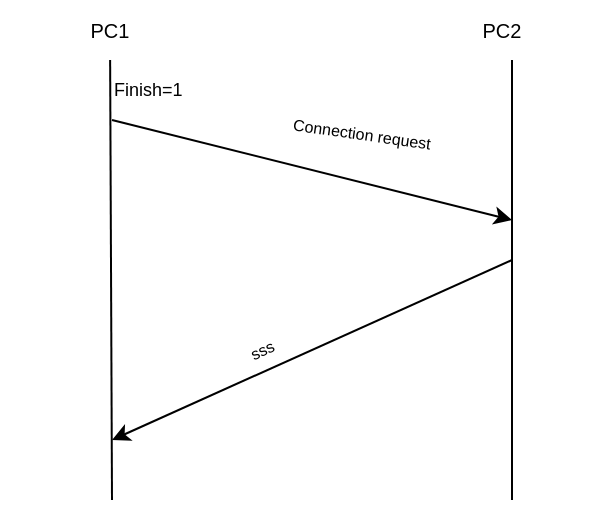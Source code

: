 <mxfile version="24.8.0">
  <diagram name="Страница — 1" id="ZzXJq1Rp-EYbnWoSCng1">
    <mxGraphModel dx="446" dy="283" grid="1" gridSize="10" guides="1" tooltips="1" connect="1" arrows="1" fold="1" page="1" pageScale="1" pageWidth="827" pageHeight="1169" math="0" shadow="0">
      <root>
        <mxCell id="0" />
        <mxCell id="1" parent="0" />
        <mxCell id="WVubGw1Uuq_KaQRDa4Gf-1" value="" style="endArrow=none;html=1;rounded=0;" parent="1" target="WVubGw1Uuq_KaQRDa4Gf-9" edge="1">
          <mxGeometry width="50" height="50" relative="1" as="geometry">
            <mxPoint x="360" y="370" as="sourcePoint" />
            <mxPoint x="360" y="160" as="targetPoint" />
          </mxGeometry>
        </mxCell>
        <mxCell id="WVubGw1Uuq_KaQRDa4Gf-2" value="" style="endArrow=classic;html=1;rounded=0;" parent="1" edge="1">
          <mxGeometry width="50" height="50" relative="1" as="geometry">
            <mxPoint x="360" y="180" as="sourcePoint" />
            <mxPoint x="560" y="230" as="targetPoint" />
          </mxGeometry>
        </mxCell>
        <mxCell id="WVubGw1Uuq_KaQRDa4Gf-3" value="" style="endArrow=none;html=1;rounded=0;" parent="1" edge="1">
          <mxGeometry width="50" height="50" relative="1" as="geometry">
            <mxPoint x="560" y="370" as="sourcePoint" />
            <mxPoint x="560" y="150" as="targetPoint" />
          </mxGeometry>
        </mxCell>
        <mxCell id="WVubGw1Uuq_KaQRDa4Gf-5" value="" style="endArrow=classic;html=1;rounded=0;" parent="1" edge="1">
          <mxGeometry width="50" height="50" relative="1" as="geometry">
            <mxPoint x="560" y="250" as="sourcePoint" />
            <mxPoint x="360" y="340" as="targetPoint" />
          </mxGeometry>
        </mxCell>
        <mxCell id="WVubGw1Uuq_KaQRDa4Gf-7" value="&lt;div style=&quot;font-size: 9px;&quot;&gt;Finish=1&lt;/div&gt;" style="text;html=1;align=left;verticalAlign=middle;whiteSpace=wrap;rounded=0;fontSize=9;" parent="1" vertex="1">
          <mxGeometry x="359" y="150" width="110" height="30" as="geometry" />
        </mxCell>
        <mxCell id="WVubGw1Uuq_KaQRDa4Gf-9" value="&lt;div style=&quot;font-size: 10px;&quot;&gt;PC1&lt;/div&gt;" style="text;html=1;align=center;verticalAlign=middle;whiteSpace=wrap;rounded=0;fontSize=10;" parent="1" vertex="1">
          <mxGeometry x="304" y="120" width="110" height="30" as="geometry" />
        </mxCell>
        <mxCell id="WVubGw1Uuq_KaQRDa4Gf-10" value="&lt;div style=&quot;font-size: 10px;&quot;&gt;PC2&lt;/div&gt;" style="text;html=1;align=center;verticalAlign=middle;whiteSpace=wrap;rounded=0;fontSize=10;" parent="1" vertex="1">
          <mxGeometry x="500" y="120" width="110" height="30" as="geometry" />
        </mxCell>
        <mxCell id="WVubGw1Uuq_KaQRDa4Gf-13" value="Connection request" style="text;html=1;align=center;verticalAlign=middle;whiteSpace=wrap;rounded=0;rotation=8;fontSize=8;" parent="1" vertex="1">
          <mxGeometry x="440" y="172.35" width="90" height="30" as="geometry" />
        </mxCell>
        <mxCell id="WVubGw1Uuq_KaQRDa4Gf-16" value="sss" style="text;html=1;align=center;verticalAlign=middle;whiteSpace=wrap;rounded=0;rotation=335;fontSize=8;" parent="1" vertex="1">
          <mxGeometry x="390" y="280" width="90" height="29" as="geometry" />
        </mxCell>
      </root>
    </mxGraphModel>
  </diagram>
</mxfile>
